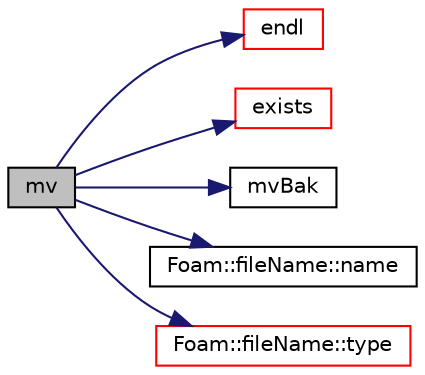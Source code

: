 digraph "mv"
{
  bgcolor="transparent";
  edge [fontname="Helvetica",fontsize="10",labelfontname="Helvetica",labelfontsize="10"];
  node [fontname="Helvetica",fontsize="10",shape=record];
  rankdir="LR";
  Node1 [label="mv",height=0.2,width=0.4,color="black", fillcolor="grey75", style="filled", fontcolor="black"];
  Node1 -> Node2 [color="midnightblue",fontsize="10",style="solid",fontname="Helvetica"];
  Node2 [label="endl",height=0.2,width=0.4,color="red",URL="$a10742.html#a2db8fe02a0d3909e9351bb4275b23ce4",tooltip="Add newline and flush stream. "];
  Node1 -> Node3 [color="midnightblue",fontsize="10",style="solid",fontname="Helvetica"];
  Node3 [label="exists",height=0.2,width=0.4,color="red",URL="$a10742.html#a361e3374754d656658e0dc4a8310ce32",tooltip="Does the name exist (as DIRECTORY or FILE) in the file system? "];
  Node1 -> Node4 [color="midnightblue",fontsize="10",style="solid",fontname="Helvetica"];
  Node4 [label="mvBak",height=0.2,width=0.4,color="black",URL="$a10742.html#a0d7f73e589eebf0d491bfc4213148bbc",tooltip="Rename to a corresponding backup file. "];
  Node1 -> Node5 [color="midnightblue",fontsize="10",style="solid",fontname="Helvetica"];
  Node5 [label="Foam::fileName::name",height=0.2,width=0.4,color="black",URL="$a00781.html#a998485fa6e866c6158d991d4cfd4e384",tooltip="Return file name (part beyond last /) "];
  Node1 -> Node6 [color="midnightblue",fontsize="10",style="solid",fontname="Helvetica"];
  Node6 [label="Foam::fileName::type",height=0.2,width=0.4,color="red",URL="$a00781.html#a7c5e40b1d0c49b30cc37289472aa2a4b",tooltip="Return the file type: FILE, DIRECTORY or UNDEFINED. "];
}

